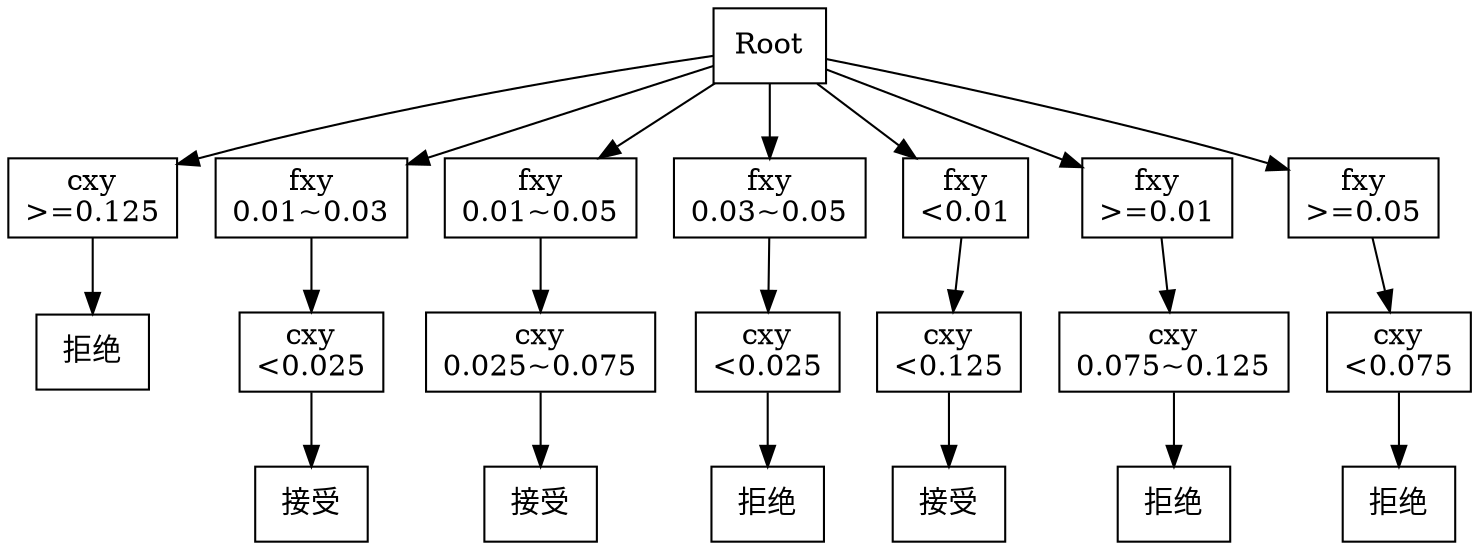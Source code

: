 digraph {
	Root [label=Root shape=box]
	"Rootcxy
>=0.125" [label="cxy
>=0.125" shape=box]
	Root -> "Rootcxy
>=0.125"
	a44f69c62adfbf4183f6f38841ef456ac6d90eeaf15818f4eaf48da0b36bd12a [label="拒绝" shape=box]
	"Rootcxy
>=0.125" -> a44f69c62adfbf4183f6f38841ef456ac6d90eeaf15818f4eaf48da0b36bd12a
	"Rootfxy
0.01~0.03" [label="fxy
0.01~0.03" shape=box]
	Root -> "Rootfxy
0.01~0.03"
	"Rootfxy
0.01~0.03cxy
<0.025" [label="cxy
<0.025" shape=box]
	"Rootfxy
0.01~0.03" -> "Rootfxy
0.01~0.03cxy
<0.025"
	"0867259e254de073c6753508ab66df20304da0902fa26742cee278158279a82b" [label="接受" shape=box]
	"Rootfxy
0.01~0.03cxy
<0.025" -> "0867259e254de073c6753508ab66df20304da0902fa26742cee278158279a82b"
	"Rootfxy
0.01~0.05" [label="fxy
0.01~0.05" shape=box]
	Root -> "Rootfxy
0.01~0.05"
	"Rootfxy
0.01~0.05cxy
0.025~0.075" [label="cxy
0.025~0.075" shape=box]
	"Rootfxy
0.01~0.05" -> "Rootfxy
0.01~0.05cxy
0.025~0.075"
	b63e7a10cd344c40ce235ba06ddd646705e123aef6f8be056b8c09ee2a25807b [label="接受" shape=box]
	"Rootfxy
0.01~0.05cxy
0.025~0.075" -> b63e7a10cd344c40ce235ba06ddd646705e123aef6f8be056b8c09ee2a25807b
	"Rootfxy
0.03~0.05" [label="fxy
0.03~0.05" shape=box]
	Root -> "Rootfxy
0.03~0.05"
	"Rootfxy
0.03~0.05cxy
<0.025" [label="cxy
<0.025" shape=box]
	"Rootfxy
0.03~0.05" -> "Rootfxy
0.03~0.05cxy
<0.025"
	"539102bdd7636adfa25650d879eb78a0d1a0f03a2927f4ab5e89d1ed3576b576" [label="拒绝" shape=box]
	"Rootfxy
0.03~0.05cxy
<0.025" -> "539102bdd7636adfa25650d879eb78a0d1a0f03a2927f4ab5e89d1ed3576b576"
	"Rootfxy
<0.01" [label="fxy
<0.01" shape=box]
	Root -> "Rootfxy
<0.01"
	"Rootfxy
<0.01cxy
<0.125" [label="cxy
<0.125" shape=box]
	"Rootfxy
<0.01" -> "Rootfxy
<0.01cxy
<0.125"
	"877234a7f6cf5e7ac5017dbe974757244e5d3eb24b9eaf498d37f99b446364af" [label="接受" shape=box]
	"Rootfxy
<0.01cxy
<0.125" -> "877234a7f6cf5e7ac5017dbe974757244e5d3eb24b9eaf498d37f99b446364af"
	"Rootfxy
>=0.01" [label="fxy
>=0.01" shape=box]
	Root -> "Rootfxy
>=0.01"
	"Rootfxy
>=0.01cxy
0.075~0.125" [label="cxy
0.075~0.125" shape=box]
	"Rootfxy
>=0.01" -> "Rootfxy
>=0.01cxy
0.075~0.125"
	"69b17f56f4b491f1be9ce79d865075f7ccee5c8c5d92cde5585c03698c38ac53" [label="拒绝" shape=box]
	"Rootfxy
>=0.01cxy
0.075~0.125" -> "69b17f56f4b491f1be9ce79d865075f7ccee5c8c5d92cde5585c03698c38ac53"
	"Rootfxy
>=0.05" [label="fxy
>=0.05" shape=box]
	Root -> "Rootfxy
>=0.05"
	"Rootfxy
>=0.05cxy
<0.075" [label="cxy
<0.075" shape=box]
	"Rootfxy
>=0.05" -> "Rootfxy
>=0.05cxy
<0.075"
	c4559301ce5620fd0fbb4e2d4046d7da1c6cdf291e6ad482abed5cb157f15a17 [label="拒绝" shape=box]
	"Rootfxy
>=0.05cxy
<0.075" -> c4559301ce5620fd0fbb4e2d4046d7da1c6cdf291e6ad482abed5cb157f15a17
}
